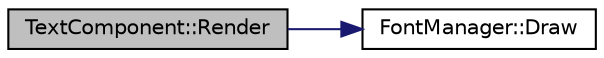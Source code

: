 digraph "TextComponent::Render"
{
  edge [fontname="Helvetica",fontsize="10",labelfontname="Helvetica",labelfontsize="10"];
  node [fontname="Helvetica",fontsize="10",shape=record];
  rankdir="LR";
  Node1 [label="TextComponent::Render",height=0.2,width=0.4,color="black", fillcolor="grey75", style="filled", fontcolor="black"];
  Node1 -> Node2 [color="midnightblue",fontsize="10",style="solid",fontname="Helvetica"];
  Node2 [label="FontManager::Draw",height=0.2,width=0.4,color="black", fillcolor="white", style="filled",URL="$class_font_manager.html#a13e93e6339566daa7ea63e63fc28d682"];
}
